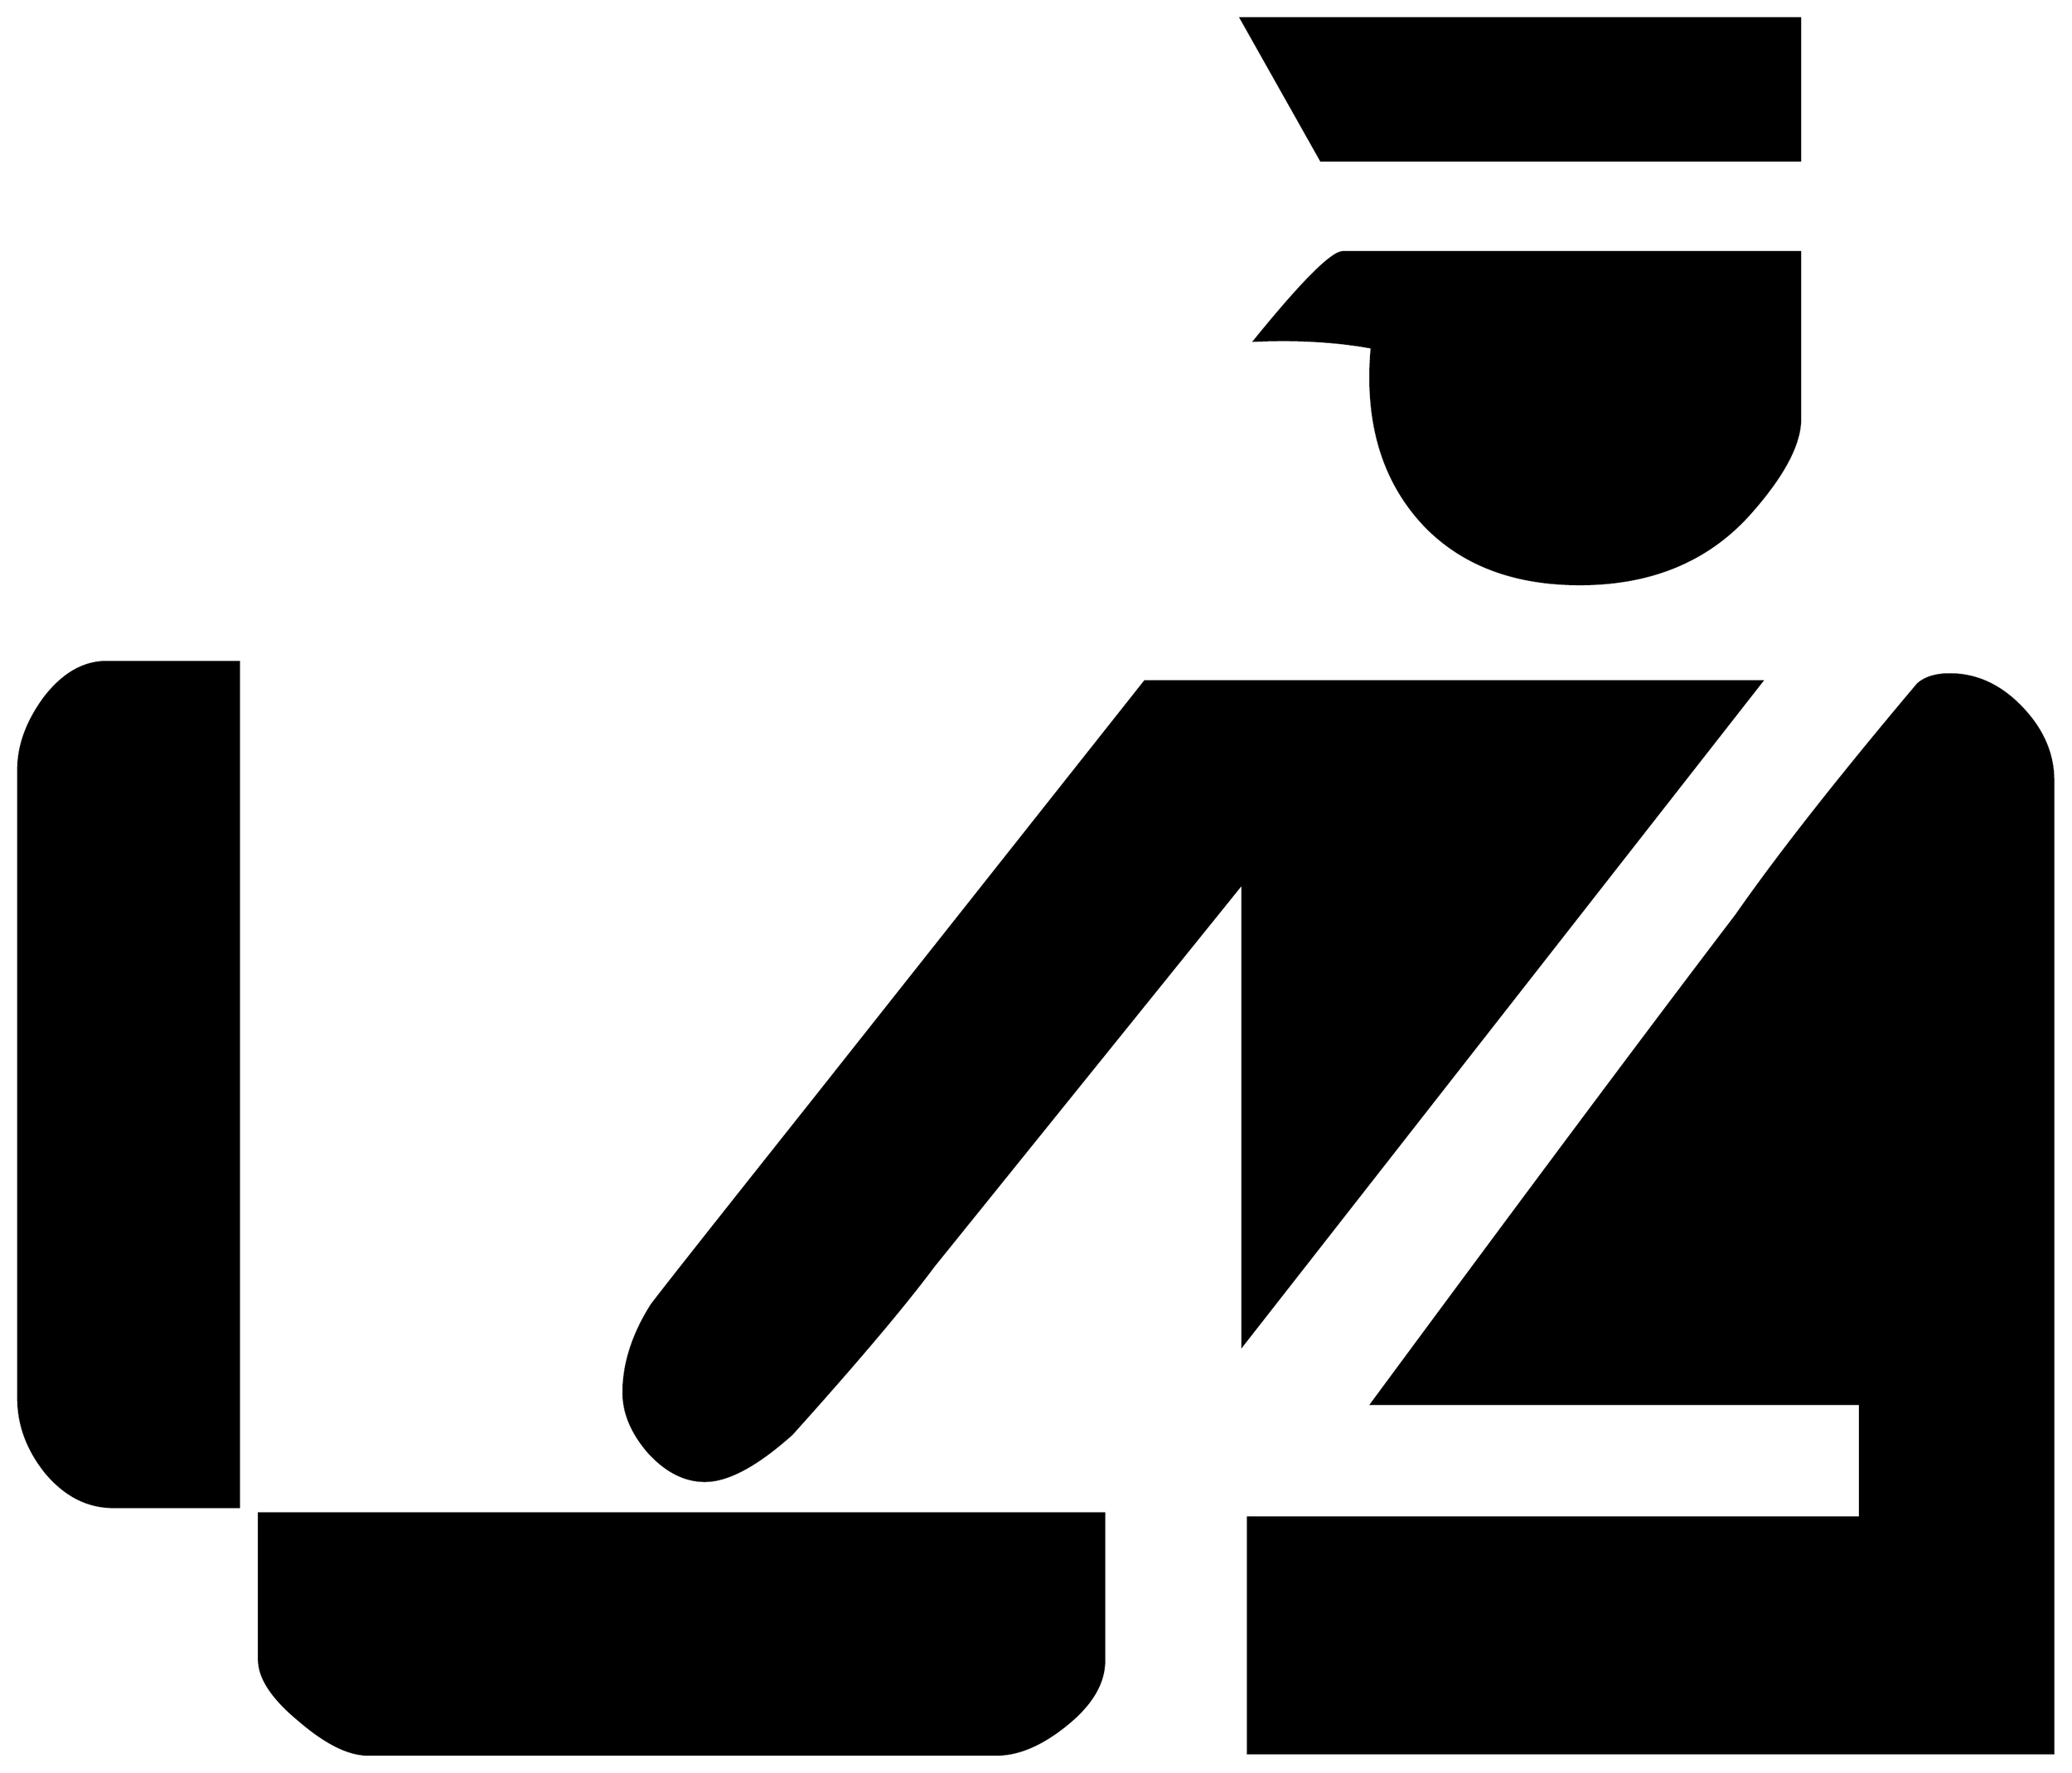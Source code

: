 


\begin{tikzpicture}[y=0.80pt, x=0.80pt, yscale=-1.0, xscale=1.0, inner sep=0pt, outer sep=0pt]
\begin{scope}[shift={(100.0,1724.0)},nonzero rule]
  \path[draw=.,fill=.,line width=1.600pt] (1377.0,-1128.0) --
    (1029.0,-1128.0) -- (971.0,-1231.0) -- (1377.0,-1231.0) --
    (1377.0,-1128.0) -- cycle(1377.0,-940.0) .. controls
    (1377.0,-922.0) and (1365.333,-899.667) .. (1342.0,-873.0) ..
    controls (1311.333,-837.667) and (1269.667,-820.0) ..
    (1217.0,-820.0) .. controls (1170.333,-820.0) and
    (1133.333,-833.667) .. (1106.0,-861.0) .. controls
    (1078.667,-889.0) and (1065.0,-925.333) .. (1065.0,-970.0) ..
    controls (1065.0,-977.333) and (1065.333,-984.667) ..
    (1066.0,-992.0) .. controls (1040.667,-996.667) and
    (1012.333,-998.333) .. (981.0,-997.0) .. controls
    (1015.667,-1039.667) and (1037.0,-1061.0) .. (1045.0,-1061.0) --
    (1377.0,-1061.0) -- (1377.0,-940.0) -- cycle(1561.0,30.0) --
    (976.0,30.0) -- (976.0,-141.0) -- (1421.0,-141.0) --
    (1421.0,-224.0) -- (1066.0,-224.0) .. controls
    (1180.667,-379.333) and (1269.0,-497.667) .. (1331.0,-579.0) ..
    controls (1361.667,-623.0) and (1405.667,-679.0) ..
    (1463.0,-747.0) .. controls (1468.333,-751.667) and
    (1476.0,-754.0) .. (1486.0,-754.0) .. controls
    (1505.333,-754.0) and (1522.667,-746.0) .. (1538.0,-730.0) ..
    controls (1553.333,-714.0) and (1561.0,-696.333) ..
    (1561.0,-677.0) -- (1561.0,30.0) -- cycle(1349.0,-749.0) --
    (972.0,-267.0) -- (972.0,-603.0) .. controls (922.0,-541.0)
    and (847.0,-448.0) .. (747.0,-324.0) .. controls
    (725.667,-295.333) and (691.333,-254.667) .. (644.0,-202.0) ..
    controls (618.667,-179.333) and (597.667,-168.0) .. (581.0,-168.0)
    .. controls (566.333,-168.0) and (552.667,-175.0) ..
    (540.0,-189.0) .. controls (528.0,-203.0) and (522.0,-217.333)
    .. (522.0,-232.0) .. controls (522.0,-252.667) and
    (528.667,-273.667) .. (542.0,-295.0) .. controls (544.667,-299.0)
    and (583.333,-348.0) .. (658.0,-442.0) -- (901.0,-749.0) --
    (1349.0,-749.0) -- cycle(871.0,-37.0) .. controls
    (871.0,-21.0) and (862.0,-5.667) .. (844.0,9.0) .. controls
    (826.0,23.667) and (809.0,31.0) .. (793.0,31.0) --
    (336.0,31.0) .. controls (322.0,31.0) and (305.333,22.667) ..
    (286.0,6.0) .. controls (266.667,-10.0) and (257.0,-24.667) ..
    (257.0,-38.0) -- (257.0,-144.0) -- (871.0,-144.0) --
    (871.0,-37.0) -- cycle(242.0,-149.0) -- (151.0,-149.0) ..
    controls (132.333,-149.0) and (116.0,-157.333) .. (102.0,-174.0)
    .. controls (88.667,-190.667) and (82.0,-208.667) .. (82.0,-228.0)
    -- (82.0,-685.0) .. controls (82.0,-702.333) and (88.333,-719.667)
    .. (101.0,-737.0) .. controls (114.333,-754.333) and
    (129.333,-763.0) .. (146.0,-763.0) -- (242.0,-763.0) --
    (242.0,-149.0) -- cycle;
\end{scope}

\end{tikzpicture}

